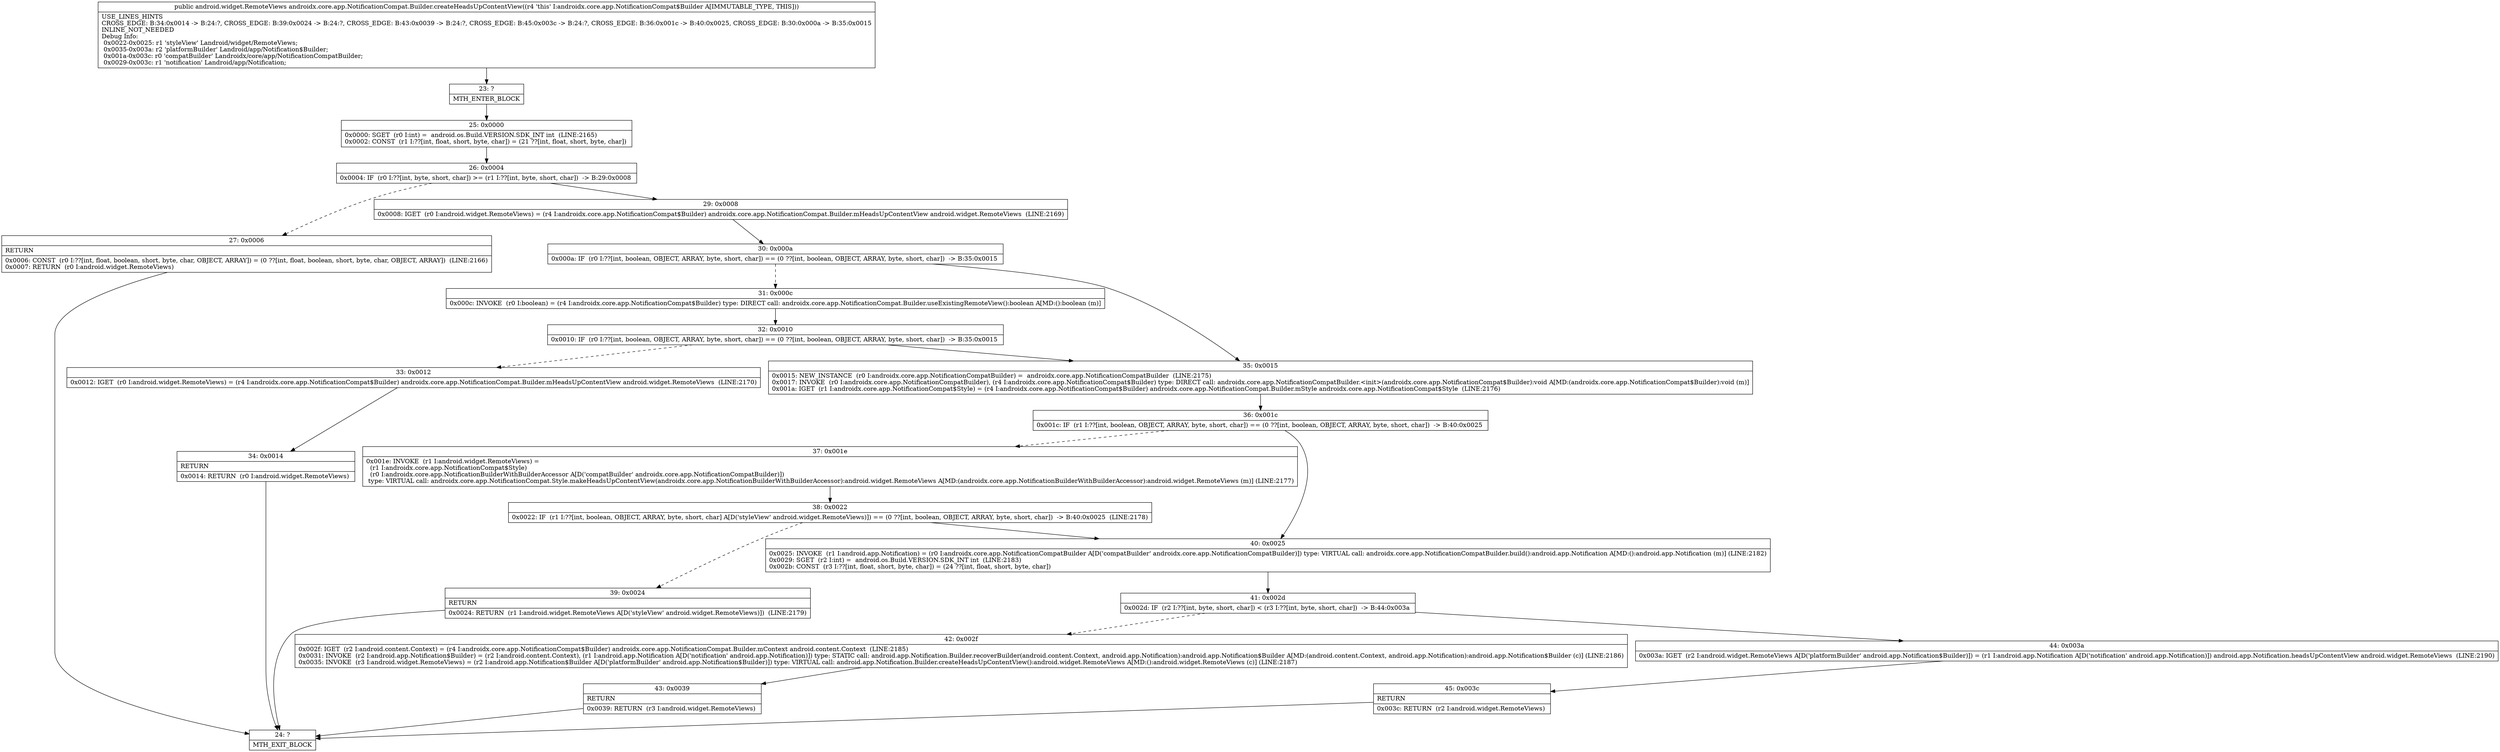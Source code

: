 digraph "CFG forandroidx.core.app.NotificationCompat.Builder.createHeadsUpContentView()Landroid\/widget\/RemoteViews;" {
Node_23 [shape=record,label="{23\:\ ?|MTH_ENTER_BLOCK\l}"];
Node_25 [shape=record,label="{25\:\ 0x0000|0x0000: SGET  (r0 I:int) =  android.os.Build.VERSION.SDK_INT int  (LINE:2165)\l0x0002: CONST  (r1 I:??[int, float, short, byte, char]) = (21 ??[int, float, short, byte, char]) \l}"];
Node_26 [shape=record,label="{26\:\ 0x0004|0x0004: IF  (r0 I:??[int, byte, short, char]) \>= (r1 I:??[int, byte, short, char])  \-\> B:29:0x0008 \l}"];
Node_27 [shape=record,label="{27\:\ 0x0006|RETURN\l|0x0006: CONST  (r0 I:??[int, float, boolean, short, byte, char, OBJECT, ARRAY]) = (0 ??[int, float, boolean, short, byte, char, OBJECT, ARRAY])  (LINE:2166)\l0x0007: RETURN  (r0 I:android.widget.RemoteViews) \l}"];
Node_24 [shape=record,label="{24\:\ ?|MTH_EXIT_BLOCK\l}"];
Node_29 [shape=record,label="{29\:\ 0x0008|0x0008: IGET  (r0 I:android.widget.RemoteViews) = (r4 I:androidx.core.app.NotificationCompat$Builder) androidx.core.app.NotificationCompat.Builder.mHeadsUpContentView android.widget.RemoteViews  (LINE:2169)\l}"];
Node_30 [shape=record,label="{30\:\ 0x000a|0x000a: IF  (r0 I:??[int, boolean, OBJECT, ARRAY, byte, short, char]) == (0 ??[int, boolean, OBJECT, ARRAY, byte, short, char])  \-\> B:35:0x0015 \l}"];
Node_31 [shape=record,label="{31\:\ 0x000c|0x000c: INVOKE  (r0 I:boolean) = (r4 I:androidx.core.app.NotificationCompat$Builder) type: DIRECT call: androidx.core.app.NotificationCompat.Builder.useExistingRemoteView():boolean A[MD:():boolean (m)]\l}"];
Node_32 [shape=record,label="{32\:\ 0x0010|0x0010: IF  (r0 I:??[int, boolean, OBJECT, ARRAY, byte, short, char]) == (0 ??[int, boolean, OBJECT, ARRAY, byte, short, char])  \-\> B:35:0x0015 \l}"];
Node_33 [shape=record,label="{33\:\ 0x0012|0x0012: IGET  (r0 I:android.widget.RemoteViews) = (r4 I:androidx.core.app.NotificationCompat$Builder) androidx.core.app.NotificationCompat.Builder.mHeadsUpContentView android.widget.RemoteViews  (LINE:2170)\l}"];
Node_34 [shape=record,label="{34\:\ 0x0014|RETURN\l|0x0014: RETURN  (r0 I:android.widget.RemoteViews) \l}"];
Node_35 [shape=record,label="{35\:\ 0x0015|0x0015: NEW_INSTANCE  (r0 I:androidx.core.app.NotificationCompatBuilder) =  androidx.core.app.NotificationCompatBuilder  (LINE:2175)\l0x0017: INVOKE  (r0 I:androidx.core.app.NotificationCompatBuilder), (r4 I:androidx.core.app.NotificationCompat$Builder) type: DIRECT call: androidx.core.app.NotificationCompatBuilder.\<init\>(androidx.core.app.NotificationCompat$Builder):void A[MD:(androidx.core.app.NotificationCompat$Builder):void (m)]\l0x001a: IGET  (r1 I:androidx.core.app.NotificationCompat$Style) = (r4 I:androidx.core.app.NotificationCompat$Builder) androidx.core.app.NotificationCompat.Builder.mStyle androidx.core.app.NotificationCompat$Style  (LINE:2176)\l}"];
Node_36 [shape=record,label="{36\:\ 0x001c|0x001c: IF  (r1 I:??[int, boolean, OBJECT, ARRAY, byte, short, char]) == (0 ??[int, boolean, OBJECT, ARRAY, byte, short, char])  \-\> B:40:0x0025 \l}"];
Node_37 [shape=record,label="{37\:\ 0x001e|0x001e: INVOKE  (r1 I:android.widget.RemoteViews) = \l  (r1 I:androidx.core.app.NotificationCompat$Style)\l  (r0 I:androidx.core.app.NotificationBuilderWithBuilderAccessor A[D('compatBuilder' androidx.core.app.NotificationCompatBuilder)])\l type: VIRTUAL call: androidx.core.app.NotificationCompat.Style.makeHeadsUpContentView(androidx.core.app.NotificationBuilderWithBuilderAccessor):android.widget.RemoteViews A[MD:(androidx.core.app.NotificationBuilderWithBuilderAccessor):android.widget.RemoteViews (m)] (LINE:2177)\l}"];
Node_38 [shape=record,label="{38\:\ 0x0022|0x0022: IF  (r1 I:??[int, boolean, OBJECT, ARRAY, byte, short, char] A[D('styleView' android.widget.RemoteViews)]) == (0 ??[int, boolean, OBJECT, ARRAY, byte, short, char])  \-\> B:40:0x0025  (LINE:2178)\l}"];
Node_39 [shape=record,label="{39\:\ 0x0024|RETURN\l|0x0024: RETURN  (r1 I:android.widget.RemoteViews A[D('styleView' android.widget.RemoteViews)])  (LINE:2179)\l}"];
Node_40 [shape=record,label="{40\:\ 0x0025|0x0025: INVOKE  (r1 I:android.app.Notification) = (r0 I:androidx.core.app.NotificationCompatBuilder A[D('compatBuilder' androidx.core.app.NotificationCompatBuilder)]) type: VIRTUAL call: androidx.core.app.NotificationCompatBuilder.build():android.app.Notification A[MD:():android.app.Notification (m)] (LINE:2182)\l0x0029: SGET  (r2 I:int) =  android.os.Build.VERSION.SDK_INT int  (LINE:2183)\l0x002b: CONST  (r3 I:??[int, float, short, byte, char]) = (24 ??[int, float, short, byte, char]) \l}"];
Node_41 [shape=record,label="{41\:\ 0x002d|0x002d: IF  (r2 I:??[int, byte, short, char]) \< (r3 I:??[int, byte, short, char])  \-\> B:44:0x003a \l}"];
Node_42 [shape=record,label="{42\:\ 0x002f|0x002f: IGET  (r2 I:android.content.Context) = (r4 I:androidx.core.app.NotificationCompat$Builder) androidx.core.app.NotificationCompat.Builder.mContext android.content.Context  (LINE:2185)\l0x0031: INVOKE  (r2 I:android.app.Notification$Builder) = (r2 I:android.content.Context), (r1 I:android.app.Notification A[D('notification' android.app.Notification)]) type: STATIC call: android.app.Notification.Builder.recoverBuilder(android.content.Context, android.app.Notification):android.app.Notification$Builder A[MD:(android.content.Context, android.app.Notification):android.app.Notification$Builder (c)] (LINE:2186)\l0x0035: INVOKE  (r3 I:android.widget.RemoteViews) = (r2 I:android.app.Notification$Builder A[D('platformBuilder' android.app.Notification$Builder)]) type: VIRTUAL call: android.app.Notification.Builder.createHeadsUpContentView():android.widget.RemoteViews A[MD:():android.widget.RemoteViews (c)] (LINE:2187)\l}"];
Node_43 [shape=record,label="{43\:\ 0x0039|RETURN\l|0x0039: RETURN  (r3 I:android.widget.RemoteViews) \l}"];
Node_44 [shape=record,label="{44\:\ 0x003a|0x003a: IGET  (r2 I:android.widget.RemoteViews A[D('platformBuilder' android.app.Notification$Builder)]) = (r1 I:android.app.Notification A[D('notification' android.app.Notification)]) android.app.Notification.headsUpContentView android.widget.RemoteViews  (LINE:2190)\l}"];
Node_45 [shape=record,label="{45\:\ 0x003c|RETURN\l|0x003c: RETURN  (r2 I:android.widget.RemoteViews) \l}"];
MethodNode[shape=record,label="{public android.widget.RemoteViews androidx.core.app.NotificationCompat.Builder.createHeadsUpContentView((r4 'this' I:androidx.core.app.NotificationCompat$Builder A[IMMUTABLE_TYPE, THIS]))  | USE_LINES_HINTS\lCROSS_EDGE: B:34:0x0014 \-\> B:24:?, CROSS_EDGE: B:39:0x0024 \-\> B:24:?, CROSS_EDGE: B:43:0x0039 \-\> B:24:?, CROSS_EDGE: B:45:0x003c \-\> B:24:?, CROSS_EDGE: B:36:0x001c \-\> B:40:0x0025, CROSS_EDGE: B:30:0x000a \-\> B:35:0x0015\lINLINE_NOT_NEEDED\lDebug Info:\l  0x0022\-0x0025: r1 'styleView' Landroid\/widget\/RemoteViews;\l  0x0035\-0x003a: r2 'platformBuilder' Landroid\/app\/Notification$Builder;\l  0x001a\-0x003c: r0 'compatBuilder' Landroidx\/core\/app\/NotificationCompatBuilder;\l  0x0029\-0x003c: r1 'notification' Landroid\/app\/Notification;\l}"];
MethodNode -> Node_23;Node_23 -> Node_25;
Node_25 -> Node_26;
Node_26 -> Node_27[style=dashed];
Node_26 -> Node_29;
Node_27 -> Node_24;
Node_29 -> Node_30;
Node_30 -> Node_31[style=dashed];
Node_30 -> Node_35;
Node_31 -> Node_32;
Node_32 -> Node_33[style=dashed];
Node_32 -> Node_35;
Node_33 -> Node_34;
Node_34 -> Node_24;
Node_35 -> Node_36;
Node_36 -> Node_37[style=dashed];
Node_36 -> Node_40;
Node_37 -> Node_38;
Node_38 -> Node_39[style=dashed];
Node_38 -> Node_40;
Node_39 -> Node_24;
Node_40 -> Node_41;
Node_41 -> Node_42[style=dashed];
Node_41 -> Node_44;
Node_42 -> Node_43;
Node_43 -> Node_24;
Node_44 -> Node_45;
Node_45 -> Node_24;
}

